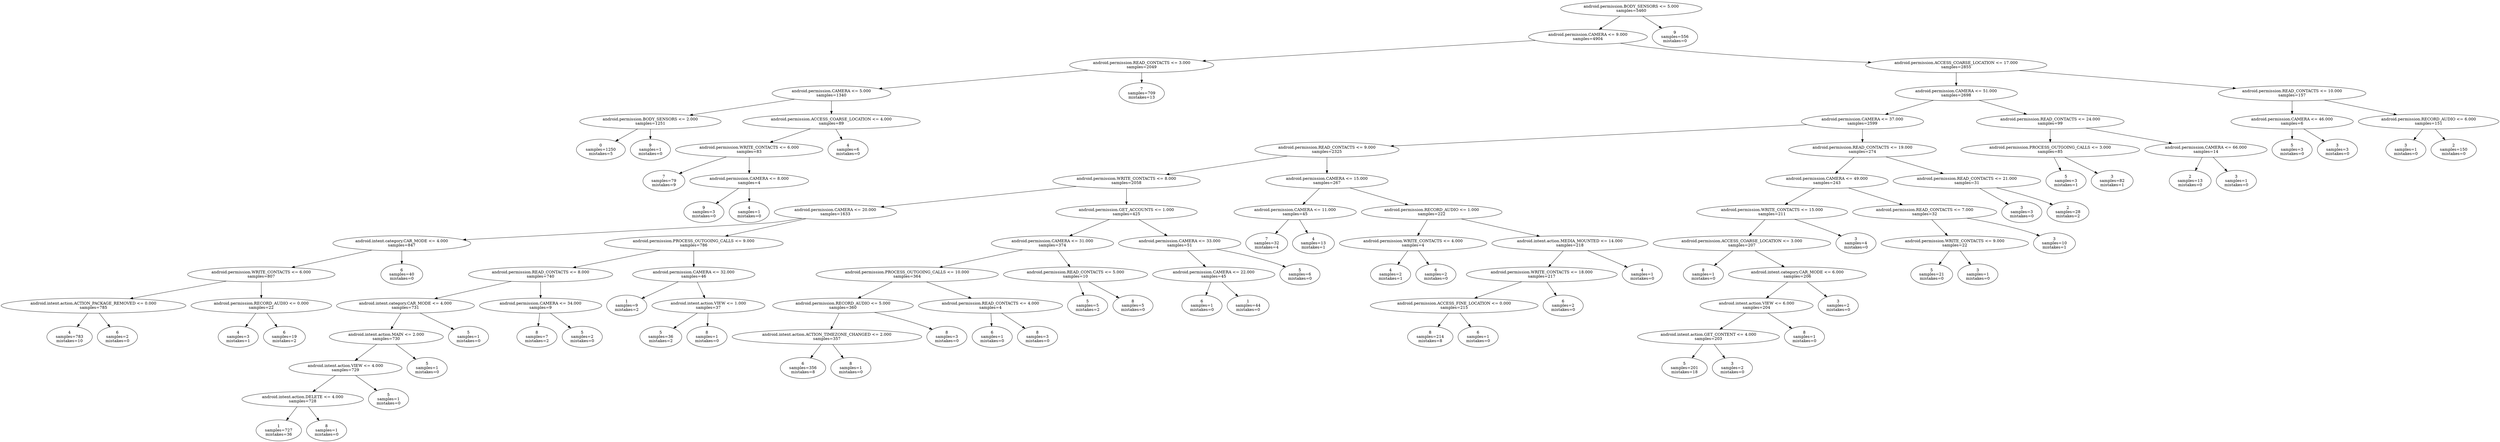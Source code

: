 digraph ClusteringTree {
n_0 [label="android.permission.BODY_SENSORS <= 5.000
samples=\5460"];
n_1 [label="android.permission.CAMERA <= 9.000
samples=\4904"];
n_2 [label="9
samples=\556
mistakes=\0"];
n_3 [label="android.permission.READ_CONTACTS <= 3.000
samples=\2049"];
n_4 [label="android.permission.ACCESS_COARSE_LOCATION <= 17.000
samples=\2855"];
n_5 [label="android.permission.CAMERA <= 5.000
samples=\1340"];
n_6 [label="7
samples=\709
mistakes=\13"];
n_7 [label="android.permission.CAMERA <= 51.000
samples=\2698"];
n_8 [label="android.permission.READ_CONTACTS <= 10.000
samples=\157"];
n_9 [label="android.permission.BODY_SENSORS <= 2.000
samples=\1251"];
n_10 [label="android.permission.ACCESS_COARSE_LOCATION <= 4.000
samples=\89"];
n_11 [label="android.permission.CAMERA <= 37.000
samples=\2599"];
n_12 [label="android.permission.READ_CONTACTS <= 24.000
samples=\99"];
n_13 [label="android.permission.CAMERA <= 46.000
samples=\6"];
n_14 [label="android.permission.RECORD_AUDIO <= 6.000
samples=\151"];
n_15 [label="0
samples=\1250
mistakes=\5"];
n_16 [label="9
samples=\1
mistakes=\0"];
n_17 [label="android.permission.WRITE_CONTACTS <= 6.000
samples=\83"];
n_18 [label="4
samples=\6
mistakes=\0"];
n_19 [label="android.permission.READ_CONTACTS <= 9.000
samples=\2325"];
n_20 [label="android.permission.READ_CONTACTS <= 19.000
samples=\274"];
n_21 [label="android.permission.PROCESS_OUTGOING_CALLS <= 3.000
samples=\85"];
n_22 [label="android.permission.CAMERA <= 66.000
samples=\14"];
n_23 [label="5
samples=\3
mistakes=\0"];
n_24 [label="3
samples=\3
mistakes=\0"];
n_25 [label="3
samples=\1
mistakes=\0"];
n_26 [label="2
samples=\150
mistakes=\0"];
n_27 [label="7
samples=\79
mistakes=\9"];
n_28 [label="android.permission.CAMERA <= 8.000
samples=\4"];
n_29 [label="android.permission.WRITE_CONTACTS <= 8.000
samples=\2058"];
n_30 [label="android.permission.CAMERA <= 15.000
samples=\267"];
n_31 [label="android.permission.CAMERA <= 49.000
samples=\243"];
n_32 [label="android.permission.READ_CONTACTS <= 21.000
samples=\31"];
n_33 [label="5
samples=\3
mistakes=\1"];
n_34 [label="3
samples=\82
mistakes=\1"];
n_35 [label="2
samples=\13
mistakes=\0"];
n_36 [label="3
samples=\1
mistakes=\0"];
n_37 [label="9
samples=\3
mistakes=\0"];
n_38 [label="4
samples=\1
mistakes=\0"];
n_39 [label="android.permission.CAMERA <= 20.000
samples=\1633"];
n_40 [label="android.permission.GET_ACCOUNTS <= 1.000
samples=\425"];
n_41 [label="android.permission.CAMERA <= 11.000
samples=\45"];
n_42 [label="android.permission.RECORD_AUDIO <= 1.000
samples=\222"];
n_43 [label="android.permission.WRITE_CONTACTS <= 15.000
samples=\211"];
n_44 [label="android.permission.READ_CONTACTS <= 7.000
samples=\32"];
n_45 [label="3
samples=\3
mistakes=\0"];
n_46 [label="2
samples=\28
mistakes=\2"];
n_47 [label="android.intent.category.CAR_MODE <= 4.000
samples=\847"];
n_48 [label="android.permission.PROCESS_OUTGOING_CALLS <= 9.000
samples=\786"];
n_49 [label="android.permission.CAMERA <= 31.000
samples=\374"];
n_50 [label="android.permission.CAMERA <= 33.000
samples=\51"];
n_51 [label="7
samples=\32
mistakes=\4"];
n_52 [label="4
samples=\13
mistakes=\1"];
n_53 [label="android.permission.WRITE_CONTACTS <= 4.000
samples=\4"];
n_54 [label="android.intent.action.MEDIA_MOUNTED <= 14.000
samples=\218"];
n_55 [label="android.permission.ACCESS_COARSE_LOCATION <= 3.000
samples=\207"];
n_56 [label="3
samples=\4
mistakes=\0"];
n_57 [label="android.permission.WRITE_CONTACTS <= 9.000
samples=\22"];
n_58 [label="3
samples=\10
mistakes=\1"];
n_59 [label="android.permission.WRITE_CONTACTS <= 6.000
samples=\807"];
n_60 [label="6
samples=\40
mistakes=\0"];
n_61 [label="android.permission.READ_CONTACTS <= 8.000
samples=\740"];
n_62 [label="android.permission.CAMERA <= 32.000
samples=\46"];
n_63 [label="android.permission.PROCESS_OUTGOING_CALLS <= 10.000
samples=\364"];
n_64 [label="android.permission.READ_CONTACTS <= 5.000
samples=\10"];
n_65 [label="android.permission.CAMERA <= 22.000
samples=\45"];
n_66 [label="5
samples=\6
mistakes=\0"];
n_67 [label="4
samples=\2
mistakes=\1"];
n_68 [label="6
samples=\2
mistakes=\0"];
n_69 [label="android.permission.WRITE_CONTACTS <= 18.000
samples=\217"];
n_70 [label="4
samples=\1
mistakes=\0"];
n_71 [label="8
samples=\1
mistakes=\0"];
n_72 [label="android.intent.category.CAR_MODE <= 6.000
samples=\206"];
n_73 [label="5
samples=\21
mistakes=\0"];
n_74 [label="3
samples=\1
mistakes=\0"];
n_75 [label="android.intent.action.ACTION_PACKAGE_REMOVED <= 0.000
samples=\785"];
n_76 [label="android.permission.RECORD_AUDIO <= 0.000
samples=\22"];
n_77 [label="android.intent.category.CAR_MODE <= 4.000
samples=\731"];
n_78 [label="android.permission.CAMERA <= 34.000
samples=\9"];
n_79 [label="1
samples=\9
mistakes=\2"];
n_80 [label="android.intent.action.VIEW <= 1.000
samples=\37"];
n_81 [label="android.permission.RECORD_AUDIO <= 5.000
samples=\360"];
n_82 [label="android.permission.READ_CONTACTS <= 4.000
samples=\4"];
n_83 [label="5
samples=\5
mistakes=\2"];
n_84 [label="8
samples=\5
mistakes=\0"];
n_85 [label="6
samples=\1
mistakes=\0"];
n_86 [label="1
samples=\44
mistakes=\0"];
n_87 [label="android.permission.ACCESS_FINE_LOCATION <= 0.000
samples=\215"];
n_88 [label="6
samples=\2
mistakes=\0"];
n_89 [label="android.intent.action.VIEW <= 6.000
samples=\204"];
n_90 [label="3
samples=\2
mistakes=\0"];
n_91 [label="4
samples=\783
mistakes=\10"];
n_92 [label="6
samples=\2
mistakes=\0"];
n_93 [label="4
samples=\3
mistakes=\1"];
n_94 [label="6
samples=\19
mistakes=\2"];
n_95 [label="android.intent.action.MAIN <= 2.000
samples=\730"];
n_96 [label="5
samples=\1
mistakes=\0"];
n_97 [label="8
samples=\7
mistakes=\2"];
n_98 [label="5
samples=\2
mistakes=\0"];
n_99 [label="5
samples=\36
mistakes=\2"];
n_100 [label="8
samples=\1
mistakes=\0"];
n_101 [label="android.intent.action.ACTION_TIMEZONE_CHANGED <= 2.000
samples=\357"];
n_102 [label="8
samples=\3
mistakes=\0"];
n_103 [label="6
samples=\1
mistakes=\0"];
n_104 [label="8
samples=\3
mistakes=\0"];
n_105 [label="8
samples=\214
mistakes=\8"];
n_106 [label="6
samples=\1
mistakes=\0"];
n_107 [label="android.intent.action.GET_CONTENT <= 4.000
samples=\203"];
n_108 [label="8
samples=\1
mistakes=\0"];
n_109 [label="android.intent.action.VIEW <= 4.000
samples=\729"];
n_110 [label="5
samples=\1
mistakes=\0"];
n_111 [label="6
samples=\356
mistakes=\8"];
n_112 [label="8
samples=\1
mistakes=\0"];
n_113 [label="5
samples=\201
mistakes=\18"];
n_114 [label="3
samples=\2
mistakes=\0"];
n_115 [label="android.intent.action.DELETE <= 4.000
samples=\728"];
n_116 [label="5
samples=\1
mistakes=\0"];
n_117 [label="1
samples=\727
mistakes=\36"];
n_118 [label="8
samples=\1
mistakes=\0"];
n_0 -> n_1;
n_0 -> n_2;
n_1 -> n_3;
n_1 -> n_4;
n_3 -> n_5;
n_3 -> n_6;
n_4 -> n_7;
n_4 -> n_8;
n_5 -> n_9;
n_5 -> n_10;
n_7 -> n_11;
n_7 -> n_12;
n_8 -> n_13;
n_8 -> n_14;
n_9 -> n_15;
n_9 -> n_16;
n_10 -> n_17;
n_10 -> n_18;
n_11 -> n_19;
n_11 -> n_20;
n_12 -> n_21;
n_12 -> n_22;
n_13 -> n_23;
n_13 -> n_24;
n_14 -> n_25;
n_14 -> n_26;
n_17 -> n_27;
n_17 -> n_28;
n_19 -> n_29;
n_19 -> n_30;
n_20 -> n_31;
n_20 -> n_32;
n_21 -> n_33;
n_21 -> n_34;
n_22 -> n_35;
n_22 -> n_36;
n_28 -> n_37;
n_28 -> n_38;
n_29 -> n_39;
n_29 -> n_40;
n_30 -> n_41;
n_30 -> n_42;
n_31 -> n_43;
n_31 -> n_44;
n_32 -> n_45;
n_32 -> n_46;
n_39 -> n_47;
n_39 -> n_48;
n_40 -> n_49;
n_40 -> n_50;
n_41 -> n_51;
n_41 -> n_52;
n_42 -> n_53;
n_42 -> n_54;
n_43 -> n_55;
n_43 -> n_56;
n_44 -> n_57;
n_44 -> n_58;
n_47 -> n_59;
n_47 -> n_60;
n_48 -> n_61;
n_48 -> n_62;
n_49 -> n_63;
n_49 -> n_64;
n_50 -> n_65;
n_50 -> n_66;
n_53 -> n_67;
n_53 -> n_68;
n_54 -> n_69;
n_54 -> n_70;
n_55 -> n_71;
n_55 -> n_72;
n_57 -> n_73;
n_57 -> n_74;
n_59 -> n_75;
n_59 -> n_76;
n_61 -> n_77;
n_61 -> n_78;
n_62 -> n_79;
n_62 -> n_80;
n_63 -> n_81;
n_63 -> n_82;
n_64 -> n_83;
n_64 -> n_84;
n_65 -> n_85;
n_65 -> n_86;
n_69 -> n_87;
n_69 -> n_88;
n_72 -> n_89;
n_72 -> n_90;
n_75 -> n_91;
n_75 -> n_92;
n_76 -> n_93;
n_76 -> n_94;
n_77 -> n_95;
n_77 -> n_96;
n_78 -> n_97;
n_78 -> n_98;
n_80 -> n_99;
n_80 -> n_100;
n_81 -> n_101;
n_81 -> n_102;
n_82 -> n_103;
n_82 -> n_104;
n_87 -> n_105;
n_87 -> n_106;
n_89 -> n_107;
n_89 -> n_108;
n_95 -> n_109;
n_95 -> n_110;
n_101 -> n_111;
n_101 -> n_112;
n_107 -> n_113;
n_107 -> n_114;
n_109 -> n_115;
n_109 -> n_116;
n_115 -> n_117;
n_115 -> n_118;
}
